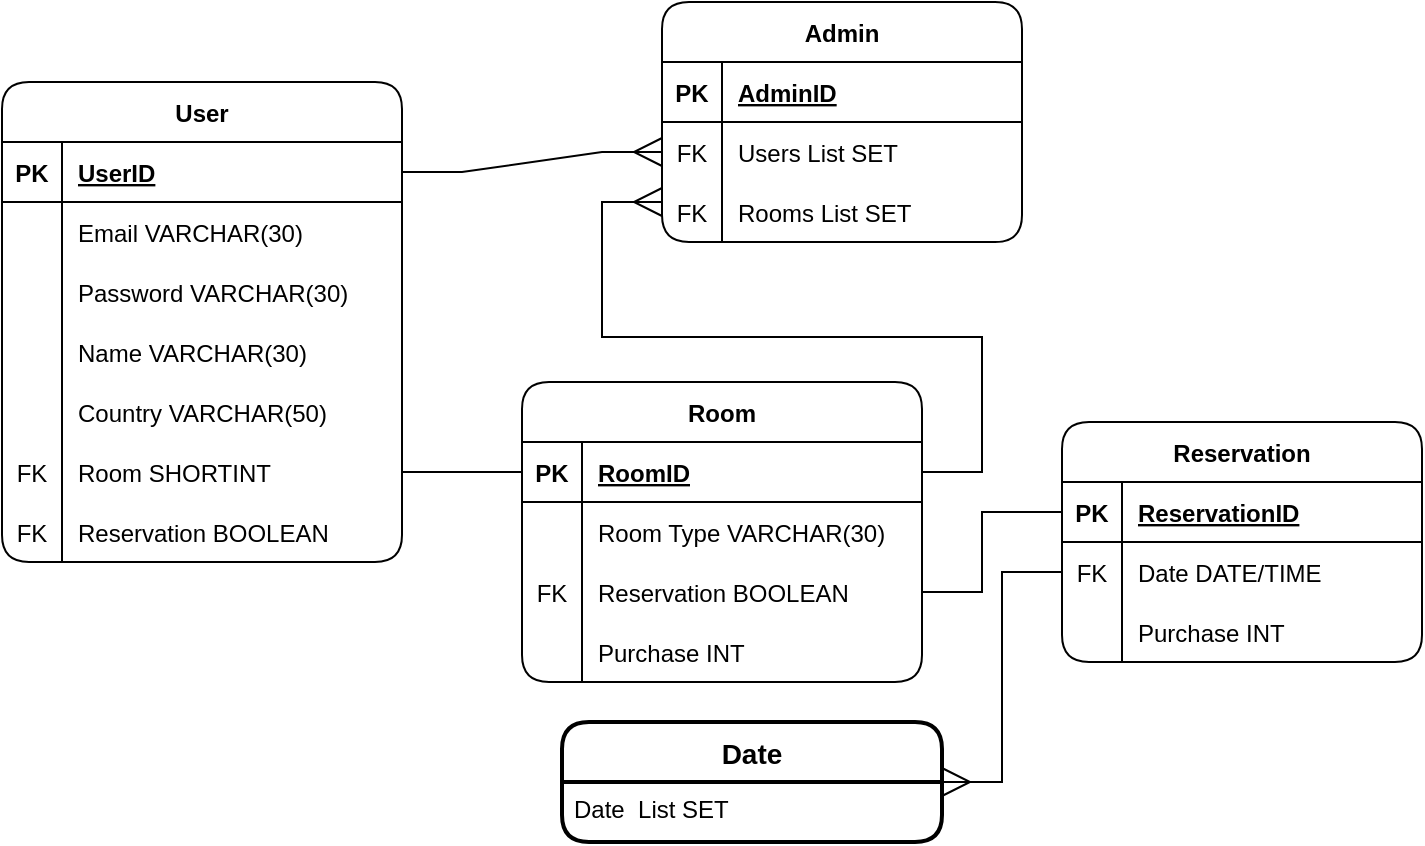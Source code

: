 <mxfile version="20.8.13" type="device"><diagram name="Страница 1" id="ZnsyIQgni3jcbiqo_d3w"><mxGraphModel dx="880" dy="484" grid="1" gridSize="10" guides="1" tooltips="1" connect="1" arrows="1" fold="1" page="1" pageScale="1" pageWidth="1600" pageHeight="900" background="none" math="0" shadow="0"><root><mxCell id="0"/><mxCell id="1" parent="0"/><mxCell id="6h5esUbDj60TROpjRuwC-30" value="User" style="shape=table;startSize=30;container=1;collapsible=1;childLayout=tableLayout;fixedRows=1;rowLines=0;fontStyle=1;align=center;resizeLast=1;rounded=1;shadow=0;glass=0;labelBackgroundColor=none;sketch=0;gradientColor=none;" parent="1" vertex="1"><mxGeometry x="20" y="100" width="200" height="240" as="geometry"/></mxCell><mxCell id="6h5esUbDj60TROpjRuwC-31" value="" style="shape=tableRow;horizontal=0;startSize=0;swimlaneHead=0;swimlaneBody=0;fillColor=none;collapsible=0;dropTarget=0;points=[[0,0.5],[1,0.5]];portConstraint=eastwest;top=0;left=0;right=0;bottom=1;rounded=1;shadow=0;glass=0;labelBackgroundColor=none;sketch=0;" parent="6h5esUbDj60TROpjRuwC-30" vertex="1"><mxGeometry y="30" width="200" height="30" as="geometry"/></mxCell><mxCell id="6h5esUbDj60TROpjRuwC-32" value="PK" style="shape=partialRectangle;connectable=0;fillColor=none;top=0;left=0;bottom=0;right=0;fontStyle=1;overflow=hidden;rounded=1;shadow=0;glass=0;labelBackgroundColor=none;sketch=0;" parent="6h5esUbDj60TROpjRuwC-31" vertex="1"><mxGeometry width="30" height="30" as="geometry"><mxRectangle width="30" height="30" as="alternateBounds"/></mxGeometry></mxCell><mxCell id="6h5esUbDj60TROpjRuwC-33" value="UserID" style="shape=partialRectangle;connectable=0;fillColor=none;top=0;left=0;bottom=0;right=0;align=left;spacingLeft=6;fontStyle=5;overflow=hidden;rounded=1;shadow=0;glass=0;labelBackgroundColor=none;sketch=0;" parent="6h5esUbDj60TROpjRuwC-31" vertex="1"><mxGeometry x="30" width="170" height="30" as="geometry"><mxRectangle width="170" height="30" as="alternateBounds"/></mxGeometry></mxCell><mxCell id="6h5esUbDj60TROpjRuwC-34" value="" style="shape=tableRow;horizontal=0;startSize=0;swimlaneHead=0;swimlaneBody=0;fillColor=none;collapsible=0;dropTarget=0;points=[[0,0.5],[1,0.5]];portConstraint=eastwest;top=0;left=0;right=0;bottom=0;rounded=1;shadow=0;glass=0;labelBackgroundColor=none;sketch=0;" parent="6h5esUbDj60TROpjRuwC-30" vertex="1"><mxGeometry y="60" width="200" height="30" as="geometry"/></mxCell><mxCell id="6h5esUbDj60TROpjRuwC-35" value="" style="shape=partialRectangle;connectable=0;fillColor=none;top=0;left=0;bottom=0;right=0;editable=1;overflow=hidden;rounded=1;shadow=0;glass=0;labelBackgroundColor=none;sketch=0;" parent="6h5esUbDj60TROpjRuwC-34" vertex="1"><mxGeometry width="30" height="30" as="geometry"><mxRectangle width="30" height="30" as="alternateBounds"/></mxGeometry></mxCell><mxCell id="6h5esUbDj60TROpjRuwC-36" value="Email VARCHAR(30)" style="shape=partialRectangle;connectable=0;fillColor=none;top=0;left=0;bottom=0;right=0;align=left;spacingLeft=6;overflow=hidden;rounded=1;shadow=0;glass=0;labelBackgroundColor=none;sketch=0;" parent="6h5esUbDj60TROpjRuwC-34" vertex="1"><mxGeometry x="30" width="170" height="30" as="geometry"><mxRectangle width="170" height="30" as="alternateBounds"/></mxGeometry></mxCell><mxCell id="6h5esUbDj60TROpjRuwC-37" value="" style="shape=tableRow;horizontal=0;startSize=0;swimlaneHead=0;swimlaneBody=0;fillColor=none;collapsible=0;dropTarget=0;points=[[0,0.5],[1,0.5]];portConstraint=eastwest;top=0;left=0;right=0;bottom=0;rounded=1;shadow=0;glass=0;labelBackgroundColor=none;sketch=0;" parent="6h5esUbDj60TROpjRuwC-30" vertex="1"><mxGeometry y="90" width="200" height="30" as="geometry"/></mxCell><mxCell id="6h5esUbDj60TROpjRuwC-38" value="" style="shape=partialRectangle;connectable=0;fillColor=none;top=0;left=0;bottom=0;right=0;editable=1;overflow=hidden;rounded=1;shadow=0;glass=0;labelBackgroundColor=none;sketch=0;" parent="6h5esUbDj60TROpjRuwC-37" vertex="1"><mxGeometry width="30" height="30" as="geometry"><mxRectangle width="30" height="30" as="alternateBounds"/></mxGeometry></mxCell><mxCell id="6h5esUbDj60TROpjRuwC-39" value="Password VARCHAR(30)" style="shape=partialRectangle;connectable=0;fillColor=none;top=0;left=0;bottom=0;right=0;align=left;spacingLeft=6;overflow=hidden;rounded=1;shadow=0;glass=0;labelBackgroundColor=none;sketch=0;" parent="6h5esUbDj60TROpjRuwC-37" vertex="1"><mxGeometry x="30" width="170" height="30" as="geometry"><mxRectangle width="170" height="30" as="alternateBounds"/></mxGeometry></mxCell><mxCell id="6h5esUbDj60TROpjRuwC-40" value="" style="shape=tableRow;horizontal=0;startSize=0;swimlaneHead=0;swimlaneBody=0;fillColor=none;collapsible=0;dropTarget=0;points=[[0,0.5],[1,0.5]];portConstraint=eastwest;top=0;left=0;right=0;bottom=0;rounded=1;shadow=0;glass=0;labelBackgroundColor=none;sketch=0;" parent="6h5esUbDj60TROpjRuwC-30" vertex="1"><mxGeometry y="120" width="200" height="30" as="geometry"/></mxCell><mxCell id="6h5esUbDj60TROpjRuwC-41" value="" style="shape=partialRectangle;connectable=0;fillColor=none;top=0;left=0;bottom=0;right=0;editable=1;overflow=hidden;rounded=1;shadow=0;glass=0;labelBackgroundColor=none;sketch=0;" parent="6h5esUbDj60TROpjRuwC-40" vertex="1"><mxGeometry width="30" height="30" as="geometry"><mxRectangle width="30" height="30" as="alternateBounds"/></mxGeometry></mxCell><mxCell id="6h5esUbDj60TROpjRuwC-42" value="Name VARCHAR(30)" style="shape=partialRectangle;connectable=0;fillColor=none;top=0;left=0;bottom=0;right=0;align=left;spacingLeft=6;overflow=hidden;rounded=1;shadow=0;glass=0;labelBackgroundColor=none;sketch=0;" parent="6h5esUbDj60TROpjRuwC-40" vertex="1"><mxGeometry x="30" width="170" height="30" as="geometry"><mxRectangle width="170" height="30" as="alternateBounds"/></mxGeometry></mxCell><mxCell id="6h5esUbDj60TROpjRuwC-44" style="shape=tableRow;horizontal=0;startSize=0;swimlaneHead=0;swimlaneBody=0;fillColor=none;collapsible=0;dropTarget=0;points=[[0,0.5],[1,0.5]];portConstraint=eastwest;top=0;left=0;right=0;bottom=0;rounded=1;shadow=0;glass=0;labelBackgroundColor=none;sketch=0;" parent="6h5esUbDj60TROpjRuwC-30" vertex="1"><mxGeometry y="150" width="200" height="30" as="geometry"/></mxCell><mxCell id="6h5esUbDj60TROpjRuwC-45" style="shape=partialRectangle;connectable=0;fillColor=none;top=0;left=0;bottom=0;right=0;editable=1;overflow=hidden;rounded=1;shadow=0;glass=0;labelBackgroundColor=none;sketch=0;" parent="6h5esUbDj60TROpjRuwC-44" vertex="1"><mxGeometry width="30" height="30" as="geometry"><mxRectangle width="30" height="30" as="alternateBounds"/></mxGeometry></mxCell><mxCell id="6h5esUbDj60TROpjRuwC-46" value="Country VARCHAR(50)" style="shape=partialRectangle;connectable=0;fillColor=none;top=0;left=0;bottom=0;right=0;align=left;spacingLeft=6;overflow=hidden;rounded=1;shadow=0;glass=0;labelBackgroundColor=none;sketch=0;" parent="6h5esUbDj60TROpjRuwC-44" vertex="1"><mxGeometry x="30" width="170" height="30" as="geometry"><mxRectangle width="170" height="30" as="alternateBounds"/></mxGeometry></mxCell><mxCell id="6h5esUbDj60TROpjRuwC-47" style="shape=tableRow;horizontal=0;startSize=0;swimlaneHead=0;swimlaneBody=0;fillColor=none;collapsible=0;dropTarget=0;points=[[0,0.5],[1,0.5]];portConstraint=eastwest;top=0;left=0;right=0;bottom=0;rounded=1;shadow=0;glass=0;labelBackgroundColor=none;sketch=0;" parent="6h5esUbDj60TROpjRuwC-30" vertex="1"><mxGeometry y="180" width="200" height="30" as="geometry"/></mxCell><mxCell id="6h5esUbDj60TROpjRuwC-48" value="FK" style="shape=partialRectangle;connectable=0;fillColor=none;top=0;left=0;bottom=0;right=0;editable=1;overflow=hidden;rounded=1;shadow=0;glass=0;labelBackgroundColor=none;sketch=0;" parent="6h5esUbDj60TROpjRuwC-47" vertex="1"><mxGeometry width="30" height="30" as="geometry"><mxRectangle width="30" height="30" as="alternateBounds"/></mxGeometry></mxCell><mxCell id="6h5esUbDj60TROpjRuwC-49" value="Room SHORTINT" style="shape=partialRectangle;connectable=0;fillColor=none;top=0;left=0;bottom=0;right=0;align=left;spacingLeft=6;overflow=hidden;rounded=1;shadow=0;glass=0;labelBackgroundColor=none;sketch=0;" parent="6h5esUbDj60TROpjRuwC-47" vertex="1"><mxGeometry x="30" width="170" height="30" as="geometry"><mxRectangle width="170" height="30" as="alternateBounds"/></mxGeometry></mxCell><mxCell id="6h5esUbDj60TROpjRuwC-77" style="shape=tableRow;horizontal=0;startSize=0;swimlaneHead=0;swimlaneBody=0;fillColor=none;collapsible=0;dropTarget=0;points=[[0,0.5],[1,0.5]];portConstraint=eastwest;top=0;left=0;right=0;bottom=0;rounded=1;shadow=0;glass=0;labelBackgroundColor=none;sketch=0;" parent="6h5esUbDj60TROpjRuwC-30" vertex="1"><mxGeometry y="210" width="200" height="30" as="geometry"/></mxCell><mxCell id="6h5esUbDj60TROpjRuwC-78" value="FK" style="shape=partialRectangle;connectable=0;fillColor=none;top=0;left=0;bottom=0;right=0;editable=1;overflow=hidden;rounded=1;shadow=0;glass=0;labelBackgroundColor=none;sketch=0;" parent="6h5esUbDj60TROpjRuwC-77" vertex="1"><mxGeometry width="30" height="30" as="geometry"><mxRectangle width="30" height="30" as="alternateBounds"/></mxGeometry></mxCell><mxCell id="6h5esUbDj60TROpjRuwC-79" value="Reservation BOOLEAN" style="shape=partialRectangle;connectable=0;fillColor=none;top=0;left=0;bottom=0;right=0;align=left;spacingLeft=6;overflow=hidden;rounded=1;shadow=0;glass=0;labelBackgroundColor=none;sketch=0;" parent="6h5esUbDj60TROpjRuwC-77" vertex="1"><mxGeometry x="30" width="170" height="30" as="geometry"><mxRectangle width="170" height="30" as="alternateBounds"/></mxGeometry></mxCell><mxCell id="6h5esUbDj60TROpjRuwC-50" value="Admin" style="shape=table;startSize=30;container=1;collapsible=1;childLayout=tableLayout;fixedRows=1;rowLines=0;fontStyle=1;align=center;resizeLast=1;rounded=1;shadow=0;glass=0;labelBackgroundColor=none;sketch=0;gradientColor=none;" parent="1" vertex="1"><mxGeometry x="350" y="60" width="180" height="120" as="geometry"/></mxCell><mxCell id="6h5esUbDj60TROpjRuwC-51" value="" style="shape=tableRow;horizontal=0;startSize=0;swimlaneHead=0;swimlaneBody=0;fillColor=none;collapsible=0;dropTarget=0;points=[[0,0.5],[1,0.5]];portConstraint=eastwest;top=0;left=0;right=0;bottom=1;rounded=1;shadow=0;glass=0;labelBackgroundColor=none;sketch=0;" parent="6h5esUbDj60TROpjRuwC-50" vertex="1"><mxGeometry y="30" width="180" height="30" as="geometry"/></mxCell><mxCell id="6h5esUbDj60TROpjRuwC-52" value="PK" style="shape=partialRectangle;connectable=0;fillColor=none;top=0;left=0;bottom=0;right=0;fontStyle=1;overflow=hidden;rounded=1;shadow=0;glass=0;labelBackgroundColor=none;sketch=0;" parent="6h5esUbDj60TROpjRuwC-51" vertex="1"><mxGeometry width="30" height="30" as="geometry"><mxRectangle width="30" height="30" as="alternateBounds"/></mxGeometry></mxCell><mxCell id="6h5esUbDj60TROpjRuwC-53" value="AdminID" style="shape=partialRectangle;connectable=0;fillColor=none;top=0;left=0;bottom=0;right=0;align=left;spacingLeft=6;fontStyle=5;overflow=hidden;rounded=1;shadow=0;glass=0;labelBackgroundColor=none;sketch=0;" parent="6h5esUbDj60TROpjRuwC-51" vertex="1"><mxGeometry x="30" width="150" height="30" as="geometry"><mxRectangle width="150" height="30" as="alternateBounds"/></mxGeometry></mxCell><mxCell id="6h5esUbDj60TROpjRuwC-54" value="" style="shape=tableRow;horizontal=0;startSize=0;swimlaneHead=0;swimlaneBody=0;fillColor=none;collapsible=0;dropTarget=0;points=[[0,0.5],[1,0.5]];portConstraint=eastwest;top=0;left=0;right=0;bottom=0;rounded=1;shadow=0;glass=0;labelBackgroundColor=none;sketch=0;" parent="6h5esUbDj60TROpjRuwC-50" vertex="1"><mxGeometry y="60" width="180" height="30" as="geometry"/></mxCell><mxCell id="6h5esUbDj60TROpjRuwC-55" value="FK" style="shape=partialRectangle;connectable=0;fillColor=none;top=0;left=0;bottom=0;right=0;editable=1;overflow=hidden;rounded=1;shadow=0;glass=0;labelBackgroundColor=none;sketch=0;" parent="6h5esUbDj60TROpjRuwC-54" vertex="1"><mxGeometry width="30" height="30" as="geometry"><mxRectangle width="30" height="30" as="alternateBounds"/></mxGeometry></mxCell><mxCell id="6h5esUbDj60TROpjRuwC-56" value="Users List SET" style="shape=partialRectangle;connectable=0;fillColor=none;top=0;left=0;bottom=0;right=0;align=left;spacingLeft=6;overflow=hidden;rounded=1;shadow=0;glass=0;labelBackgroundColor=none;sketch=0;" parent="6h5esUbDj60TROpjRuwC-54" vertex="1"><mxGeometry x="30" width="150" height="30" as="geometry"><mxRectangle width="150" height="30" as="alternateBounds"/></mxGeometry></mxCell><mxCell id="6h5esUbDj60TROpjRuwC-57" value="" style="shape=tableRow;horizontal=0;startSize=0;swimlaneHead=0;swimlaneBody=0;fillColor=none;collapsible=0;dropTarget=0;points=[[0,0.5],[1,0.5]];portConstraint=eastwest;top=0;left=0;right=0;bottom=0;rounded=1;shadow=0;glass=0;labelBackgroundColor=none;sketch=0;" parent="6h5esUbDj60TROpjRuwC-50" vertex="1"><mxGeometry y="90" width="180" height="30" as="geometry"/></mxCell><mxCell id="6h5esUbDj60TROpjRuwC-58" value="FK" style="shape=partialRectangle;connectable=0;fillColor=none;top=0;left=0;bottom=0;right=0;editable=1;overflow=hidden;rounded=1;shadow=0;glass=0;labelBackgroundColor=none;sketch=0;" parent="6h5esUbDj60TROpjRuwC-57" vertex="1"><mxGeometry width="30" height="30" as="geometry"><mxRectangle width="30" height="30" as="alternateBounds"/></mxGeometry></mxCell><mxCell id="6h5esUbDj60TROpjRuwC-59" value="Rooms List SET" style="shape=partialRectangle;connectable=0;fillColor=none;top=0;left=0;bottom=0;right=0;align=left;spacingLeft=6;overflow=hidden;rounded=1;shadow=0;glass=0;labelBackgroundColor=none;sketch=0;" parent="6h5esUbDj60TROpjRuwC-57" vertex="1"><mxGeometry x="30" width="150" height="30" as="geometry"><mxRectangle width="150" height="30" as="alternateBounds"/></mxGeometry></mxCell><mxCell id="6h5esUbDj60TROpjRuwC-64" value="Room" style="shape=table;startSize=30;container=1;collapsible=1;childLayout=tableLayout;fixedRows=1;rowLines=0;fontStyle=1;align=center;resizeLast=1;rounded=1;shadow=0;glass=0;labelBackgroundColor=none;sketch=0;gradientColor=none;" parent="1" vertex="1"><mxGeometry x="280" y="250" width="200" height="150" as="geometry"><mxRectangle x="300" y="250" width="70" height="30" as="alternateBounds"/></mxGeometry></mxCell><mxCell id="6h5esUbDj60TROpjRuwC-65" value="" style="shape=tableRow;horizontal=0;startSize=0;swimlaneHead=0;swimlaneBody=0;fillColor=none;collapsible=0;dropTarget=0;points=[[0,0.5],[1,0.5]];portConstraint=eastwest;top=0;left=0;right=0;bottom=1;rounded=1;shadow=0;glass=0;labelBackgroundColor=none;sketch=0;" parent="6h5esUbDj60TROpjRuwC-64" vertex="1"><mxGeometry y="30" width="200" height="30" as="geometry"/></mxCell><mxCell id="6h5esUbDj60TROpjRuwC-66" value="PK" style="shape=partialRectangle;connectable=0;fillColor=none;top=0;left=0;bottom=0;right=0;fontStyle=1;overflow=hidden;rounded=1;shadow=0;glass=0;labelBackgroundColor=none;sketch=0;" parent="6h5esUbDj60TROpjRuwC-65" vertex="1"><mxGeometry width="30" height="30" as="geometry"><mxRectangle width="30" height="30" as="alternateBounds"/></mxGeometry></mxCell><mxCell id="6h5esUbDj60TROpjRuwC-67" value="RoomID" style="shape=partialRectangle;connectable=0;fillColor=none;top=0;left=0;bottom=0;right=0;align=left;spacingLeft=6;fontStyle=5;overflow=hidden;rounded=1;shadow=0;glass=0;labelBackgroundColor=none;sketch=0;" parent="6h5esUbDj60TROpjRuwC-65" vertex="1"><mxGeometry x="30" width="170" height="30" as="geometry"><mxRectangle width="170" height="30" as="alternateBounds"/></mxGeometry></mxCell><mxCell id="6h5esUbDj60TROpjRuwC-68" value="" style="shape=tableRow;horizontal=0;startSize=0;swimlaneHead=0;swimlaneBody=0;fillColor=none;collapsible=0;dropTarget=0;points=[[0,0.5],[1,0.5]];portConstraint=eastwest;top=0;left=0;right=0;bottom=0;rounded=1;shadow=0;glass=0;labelBackgroundColor=none;sketch=0;" parent="6h5esUbDj60TROpjRuwC-64" vertex="1"><mxGeometry y="60" width="200" height="30" as="geometry"/></mxCell><mxCell id="6h5esUbDj60TROpjRuwC-69" value="" style="shape=partialRectangle;connectable=0;fillColor=none;top=0;left=0;bottom=0;right=0;editable=1;overflow=hidden;rounded=1;shadow=0;glass=0;labelBackgroundColor=none;sketch=0;" parent="6h5esUbDj60TROpjRuwC-68" vertex="1"><mxGeometry width="30" height="30" as="geometry"><mxRectangle width="30" height="30" as="alternateBounds"/></mxGeometry></mxCell><mxCell id="6h5esUbDj60TROpjRuwC-70" value="Room Type VARCHAR(30)" style="shape=partialRectangle;connectable=0;fillColor=none;top=0;left=0;bottom=0;right=0;align=left;spacingLeft=6;overflow=hidden;rounded=1;shadow=0;glass=0;labelBackgroundColor=none;sketch=0;" parent="6h5esUbDj60TROpjRuwC-68" vertex="1"><mxGeometry x="30" width="170" height="30" as="geometry"><mxRectangle width="170" height="30" as="alternateBounds"/></mxGeometry></mxCell><mxCell id="6h5esUbDj60TROpjRuwC-71" value="" style="shape=tableRow;horizontal=0;startSize=0;swimlaneHead=0;swimlaneBody=0;fillColor=none;collapsible=0;dropTarget=0;points=[[0,0.5],[1,0.5]];portConstraint=eastwest;top=0;left=0;right=0;bottom=0;rounded=1;shadow=0;glass=0;labelBackgroundColor=none;sketch=0;" parent="6h5esUbDj60TROpjRuwC-64" vertex="1"><mxGeometry y="90" width="200" height="30" as="geometry"/></mxCell><mxCell id="6h5esUbDj60TROpjRuwC-72" value="FK" style="shape=partialRectangle;connectable=0;fillColor=none;top=0;left=0;bottom=0;right=0;editable=1;overflow=hidden;rounded=1;shadow=0;glass=0;labelBackgroundColor=none;sketch=0;" parent="6h5esUbDj60TROpjRuwC-71" vertex="1"><mxGeometry width="30" height="30" as="geometry"><mxRectangle width="30" height="30" as="alternateBounds"/></mxGeometry></mxCell><mxCell id="6h5esUbDj60TROpjRuwC-73" value="Reservation BOOLEAN" style="shape=partialRectangle;connectable=0;fillColor=none;top=0;left=0;bottom=0;right=0;align=left;spacingLeft=6;overflow=hidden;rounded=1;shadow=0;glass=0;labelBackgroundColor=none;sketch=0;" parent="6h5esUbDj60TROpjRuwC-71" vertex="1"><mxGeometry x="30" width="170" height="30" as="geometry"><mxRectangle width="170" height="30" as="alternateBounds"/></mxGeometry></mxCell><mxCell id="6h5esUbDj60TROpjRuwC-74" value="" style="shape=tableRow;horizontal=0;startSize=0;swimlaneHead=0;swimlaneBody=0;fillColor=none;collapsible=0;dropTarget=0;points=[[0,0.5],[1,0.5]];portConstraint=eastwest;top=0;left=0;right=0;bottom=0;rounded=1;shadow=0;glass=0;labelBackgroundColor=none;sketch=0;" parent="6h5esUbDj60TROpjRuwC-64" vertex="1"><mxGeometry y="120" width="200" height="30" as="geometry"/></mxCell><mxCell id="6h5esUbDj60TROpjRuwC-75" value="" style="shape=partialRectangle;connectable=0;fillColor=none;top=0;left=0;bottom=0;right=0;editable=1;overflow=hidden;rounded=1;shadow=0;glass=0;labelBackgroundColor=none;sketch=0;" parent="6h5esUbDj60TROpjRuwC-74" vertex="1"><mxGeometry width="30" height="30" as="geometry"><mxRectangle width="30" height="30" as="alternateBounds"/></mxGeometry></mxCell><mxCell id="6h5esUbDj60TROpjRuwC-76" value="Purchase INT" style="shape=partialRectangle;connectable=0;fillColor=none;top=0;left=0;bottom=0;right=0;align=left;spacingLeft=6;overflow=hidden;rounded=1;shadow=0;glass=0;labelBackgroundColor=none;sketch=0;" parent="6h5esUbDj60TROpjRuwC-74" vertex="1"><mxGeometry x="30" width="170" height="30" as="geometry"><mxRectangle width="170" height="30" as="alternateBounds"/></mxGeometry></mxCell><mxCell id="6h5esUbDj60TROpjRuwC-83" value="" style="edgeStyle=entityRelationEdgeStyle;fontSize=12;html=1;endArrow=ERmany;rounded=0;endSize=12;exitX=1;exitY=0.5;exitDx=0;exitDy=0;entryX=0;entryY=0.5;entryDx=0;entryDy=0;" parent="1" source="6h5esUbDj60TROpjRuwC-31" target="6h5esUbDj60TROpjRuwC-54" edge="1"><mxGeometry width="100" height="100" relative="1" as="geometry"><mxPoint x="360" y="300" as="sourcePoint"/><mxPoint x="460" y="200" as="targetPoint"/></mxGeometry></mxCell><mxCell id="6h5esUbDj60TROpjRuwC-90" value="" style="edgeStyle=entityRelationEdgeStyle;fontSize=12;html=1;endArrow=ERmany;rounded=0;endSize=12;entryX=0;entryY=0.5;entryDx=0;entryDy=0;exitX=1;exitY=0.5;exitDx=0;exitDy=0;" parent="1" source="6h5esUbDj60TROpjRuwC-65" edge="1"><mxGeometry width="100" height="100" relative="1" as="geometry"><mxPoint x="510" y="295" as="sourcePoint"/><mxPoint x="350" y="160" as="targetPoint"/></mxGeometry></mxCell><mxCell id="6h5esUbDj60TROpjRuwC-91" value="Reservation" style="shape=table;startSize=30;container=1;collapsible=1;childLayout=tableLayout;fixedRows=1;rowLines=0;fontStyle=1;align=center;resizeLast=1;rounded=1;shadow=0;glass=0;labelBackgroundColor=none;sketch=0;gradientColor=none;" parent="1" vertex="1"><mxGeometry x="550" y="270" width="180" height="120" as="geometry"/></mxCell><mxCell id="6h5esUbDj60TROpjRuwC-92" value="" style="shape=tableRow;horizontal=0;startSize=0;swimlaneHead=0;swimlaneBody=0;fillColor=none;collapsible=0;dropTarget=0;points=[[0,0.5],[1,0.5]];portConstraint=eastwest;top=0;left=0;right=0;bottom=1;rounded=1;shadow=0;glass=0;labelBackgroundColor=none;sketch=0;" parent="6h5esUbDj60TROpjRuwC-91" vertex="1"><mxGeometry y="30" width="180" height="30" as="geometry"/></mxCell><mxCell id="6h5esUbDj60TROpjRuwC-93" value="PK" style="shape=partialRectangle;connectable=0;fillColor=none;top=0;left=0;bottom=0;right=0;fontStyle=1;overflow=hidden;rounded=1;shadow=0;glass=0;labelBackgroundColor=none;sketch=0;" parent="6h5esUbDj60TROpjRuwC-92" vertex="1"><mxGeometry width="30" height="30" as="geometry"><mxRectangle width="30" height="30" as="alternateBounds"/></mxGeometry></mxCell><mxCell id="6h5esUbDj60TROpjRuwC-94" value="ReservationID" style="shape=partialRectangle;connectable=0;fillColor=none;top=0;left=0;bottom=0;right=0;align=left;spacingLeft=6;fontStyle=5;overflow=hidden;rounded=1;shadow=0;glass=0;labelBackgroundColor=none;sketch=0;" parent="6h5esUbDj60TROpjRuwC-92" vertex="1"><mxGeometry x="30" width="150" height="30" as="geometry"><mxRectangle width="150" height="30" as="alternateBounds"/></mxGeometry></mxCell><mxCell id="6h5esUbDj60TROpjRuwC-95" value="" style="shape=tableRow;horizontal=0;startSize=0;swimlaneHead=0;swimlaneBody=0;fillColor=none;collapsible=0;dropTarget=0;points=[[0,0.5],[1,0.5]];portConstraint=eastwest;top=0;left=0;right=0;bottom=0;rounded=1;shadow=0;glass=0;labelBackgroundColor=none;sketch=0;" parent="6h5esUbDj60TROpjRuwC-91" vertex="1"><mxGeometry y="60" width="180" height="30" as="geometry"/></mxCell><mxCell id="6h5esUbDj60TROpjRuwC-96" value="FK" style="shape=partialRectangle;connectable=0;fillColor=none;top=0;left=0;bottom=0;right=0;editable=1;overflow=hidden;rounded=1;shadow=0;glass=0;labelBackgroundColor=none;sketch=0;" parent="6h5esUbDj60TROpjRuwC-95" vertex="1"><mxGeometry width="30" height="30" as="geometry"><mxRectangle width="30" height="30" as="alternateBounds"/></mxGeometry></mxCell><mxCell id="6h5esUbDj60TROpjRuwC-97" value="Date DATE/TIME" style="shape=partialRectangle;connectable=0;fillColor=none;top=0;left=0;bottom=0;right=0;align=left;spacingLeft=6;overflow=hidden;rounded=1;shadow=0;glass=0;labelBackgroundColor=none;sketch=0;" parent="6h5esUbDj60TROpjRuwC-95" vertex="1"><mxGeometry x="30" width="150" height="30" as="geometry"><mxRectangle width="150" height="30" as="alternateBounds"/></mxGeometry></mxCell><mxCell id="6h5esUbDj60TROpjRuwC-98" value="" style="shape=tableRow;horizontal=0;startSize=0;swimlaneHead=0;swimlaneBody=0;fillColor=none;collapsible=0;dropTarget=0;points=[[0,0.5],[1,0.5]];portConstraint=eastwest;top=0;left=0;right=0;bottom=0;rounded=1;shadow=0;glass=0;labelBackgroundColor=none;sketch=0;" parent="6h5esUbDj60TROpjRuwC-91" vertex="1"><mxGeometry y="90" width="180" height="30" as="geometry"/></mxCell><mxCell id="6h5esUbDj60TROpjRuwC-99" value="" style="shape=partialRectangle;connectable=0;fillColor=none;top=0;left=0;bottom=0;right=0;editable=1;overflow=hidden;rounded=1;shadow=0;glass=0;labelBackgroundColor=none;sketch=0;" parent="6h5esUbDj60TROpjRuwC-98" vertex="1"><mxGeometry width="30" height="30" as="geometry"><mxRectangle width="30" height="30" as="alternateBounds"/></mxGeometry></mxCell><mxCell id="6h5esUbDj60TROpjRuwC-100" value="Purchase INT" style="shape=partialRectangle;connectable=0;fillColor=none;top=0;left=0;bottom=0;right=0;align=left;spacingLeft=6;overflow=hidden;rounded=1;shadow=0;glass=0;labelBackgroundColor=none;sketch=0;" parent="6h5esUbDj60TROpjRuwC-98" vertex="1"><mxGeometry x="30" width="150" height="30" as="geometry"><mxRectangle width="150" height="30" as="alternateBounds"/></mxGeometry></mxCell><mxCell id="6h5esUbDj60TROpjRuwC-105" value="" style="endArrow=none;html=1;rounded=0;endSize=12;exitX=1;exitY=0.5;exitDx=0;exitDy=0;entryX=0;entryY=0.5;entryDx=0;entryDy=0;" parent="1" source="6h5esUbDj60TROpjRuwC-71" target="6h5esUbDj60TROpjRuwC-92" edge="1"><mxGeometry relative="1" as="geometry"><mxPoint x="130" y="450" as="sourcePoint"/><mxPoint x="290" y="450" as="targetPoint"/><Array as="points"><mxPoint x="510" y="355"/><mxPoint x="510" y="315"/></Array></mxGeometry></mxCell><mxCell id="6h5esUbDj60TROpjRuwC-120" value="Date" style="swimlane;childLayout=stackLayout;horizontal=1;startSize=30;horizontalStack=0;rounded=1;fontSize=14;fontStyle=1;strokeWidth=2;resizeParent=0;resizeLast=1;shadow=0;dashed=0;align=center;glass=0;labelBackgroundColor=none;sketch=0;gradientColor=none;" parent="1" vertex="1"><mxGeometry x="300" y="420" width="190" height="60" as="geometry"/></mxCell><mxCell id="6h5esUbDj60TROpjRuwC-121" value="Date  List SET" style="align=left;strokeColor=none;fillColor=none;spacingLeft=4;fontSize=12;verticalAlign=top;resizable=0;rotatable=0;part=1;rounded=1;shadow=0;glass=0;labelBackgroundColor=none;sketch=0;" parent="6h5esUbDj60TROpjRuwC-120" vertex="1"><mxGeometry y="30" width="190" height="30" as="geometry"/></mxCell><mxCell id="6h5esUbDj60TROpjRuwC-124" value="" style="edgeStyle=entityRelationEdgeStyle;fontSize=12;html=1;endArrow=ERmany;rounded=0;endSize=12;entryX=1;entryY=0;entryDx=0;entryDy=0;exitX=0;exitY=0.5;exitDx=0;exitDy=0;" parent="1" source="6h5esUbDj60TROpjRuwC-95" target="6h5esUbDj60TROpjRuwC-121" edge="1"><mxGeometry width="100" height="100" relative="1" as="geometry"><mxPoint x="520" y="420" as="sourcePoint"/><mxPoint x="450" y="220" as="targetPoint"/></mxGeometry></mxCell><mxCell id="6h5esUbDj60TROpjRuwC-126" value="" style="endArrow=none;html=1;rounded=0;endSize=12;exitX=1;exitY=0.5;exitDx=0;exitDy=0;entryX=0;entryY=0.5;entryDx=0;entryDy=0;" parent="1" source="6h5esUbDj60TROpjRuwC-47" target="6h5esUbDj60TROpjRuwC-65" edge="1"><mxGeometry relative="1" as="geometry"><mxPoint x="80" y="380" as="sourcePoint"/><mxPoint x="240" y="380" as="targetPoint"/></mxGeometry></mxCell></root></mxGraphModel></diagram></mxfile>